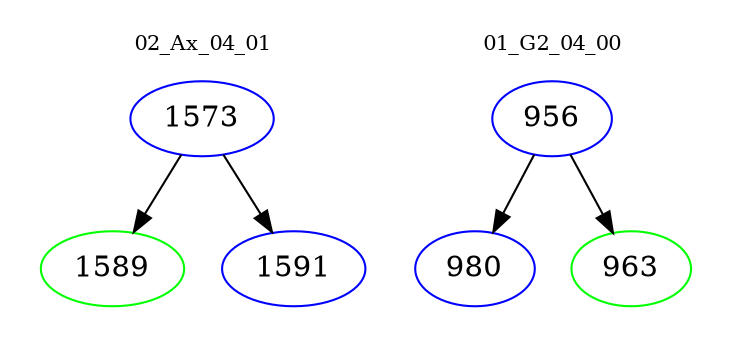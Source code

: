 digraph{
subgraph cluster_0 {
color = white
label = "02_Ax_04_01";
fontsize=10;
T0_1573 [label="1573", color="blue"]
T0_1573 -> T0_1589 [color="black"]
T0_1589 [label="1589", color="green"]
T0_1573 -> T0_1591 [color="black"]
T0_1591 [label="1591", color="blue"]
}
subgraph cluster_1 {
color = white
label = "01_G2_04_00";
fontsize=10;
T1_956 [label="956", color="blue"]
T1_956 -> T1_980 [color="black"]
T1_980 [label="980", color="blue"]
T1_956 -> T1_963 [color="black"]
T1_963 [label="963", color="green"]
}
}
